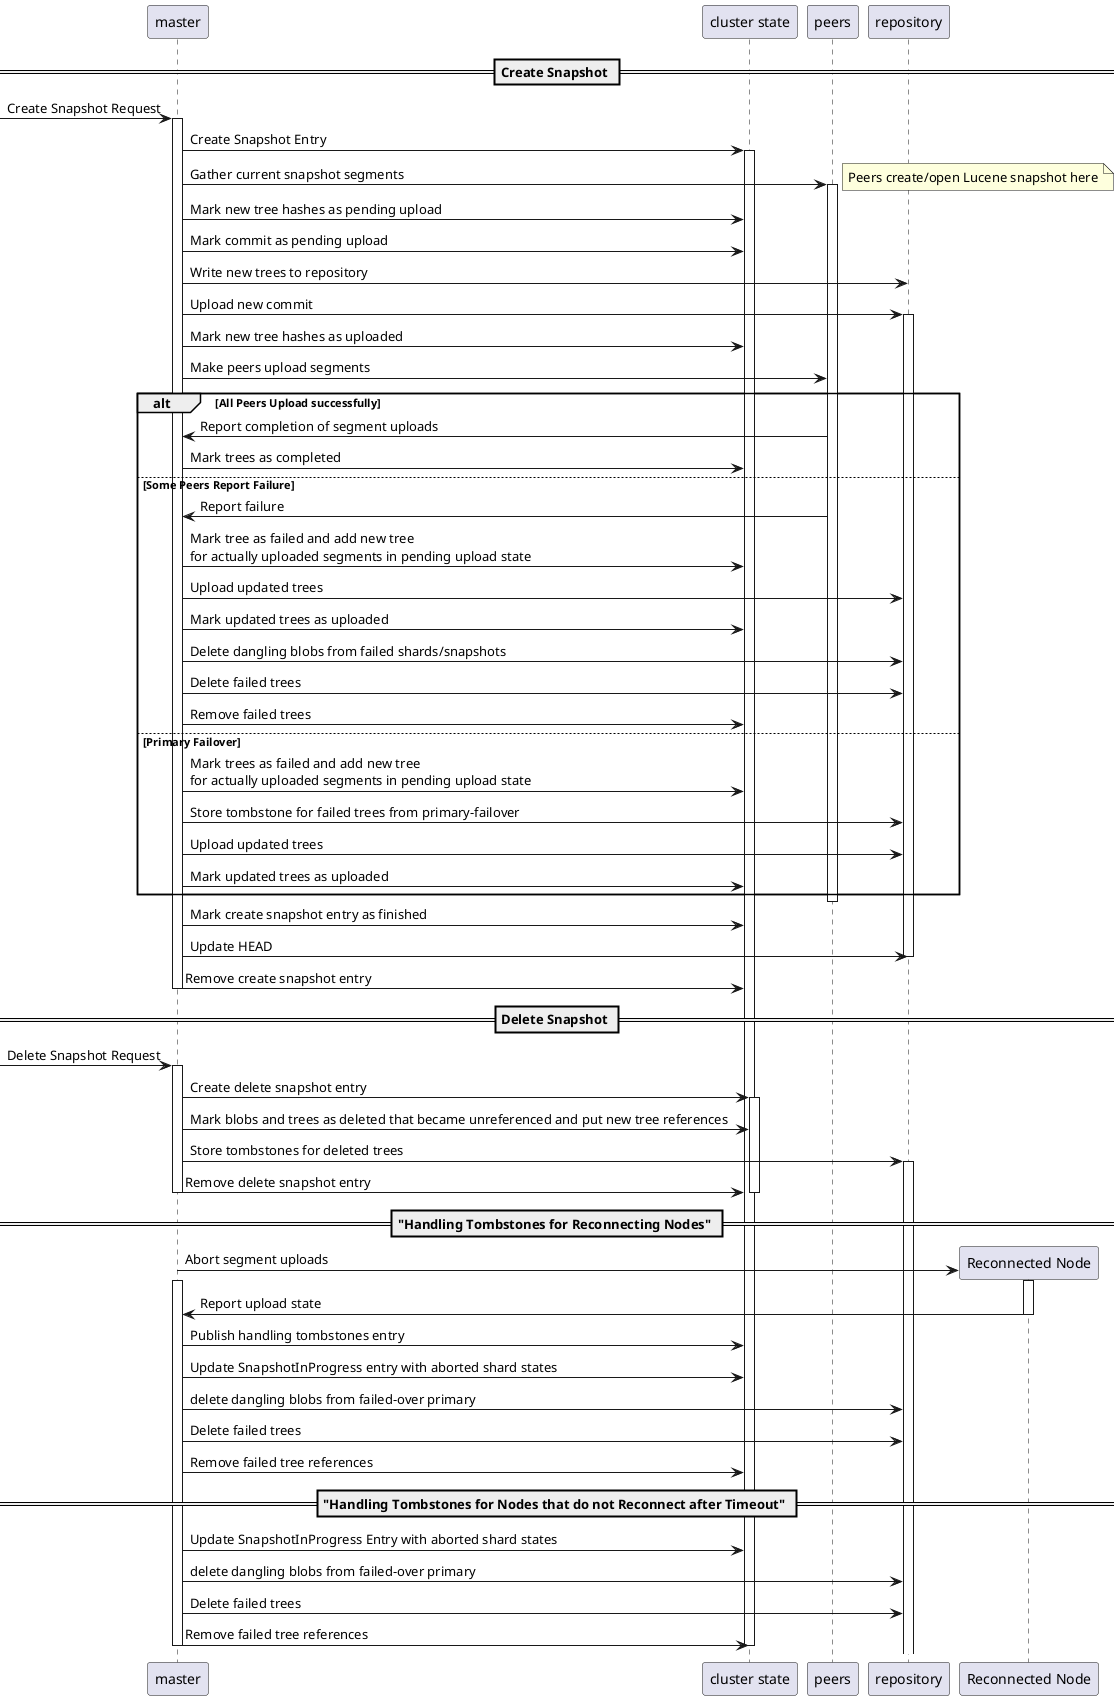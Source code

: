@startuml
== Create Snapshot ==
[-> master: Create Snapshot Request
activate master
master -> "cluster state": Create Snapshot Entry
activate "cluster state"
master -> peers: Gather current snapshot segments
activate peers
note right: Peers create/open Lucene snapshot here
master -> "cluster state": Mark new tree hashes as pending upload
master -> "cluster state": Mark commit as pending upload
master -> repository: Write new trees to repository
master -> repository: Upload new commit
activate repository
master -> "cluster state": Mark new tree hashes as uploaded
master -> peers: Make peers upload segments
alt All Peers Upload successfully
    master <- peers: Report completion of segment uploads
    master -> "cluster state": Mark trees as completed
else Some Peers Report Failure
    master <- peers: Report failure
    master -> "cluster state": Mark tree as failed and add new tree\nfor actually uploaded segments in pending upload state
    master -> repository: Upload updated trees
    master -> "cluster state": Mark updated trees as uploaded
    master -> repository: Delete dangling blobs from failed shards/snapshots
    master -> repository: Delete failed trees
    master -> "cluster state": Remove failed trees
else Primary Failover
    master -> "cluster state": Mark trees as failed and add new tree\nfor actually uploaded segments in pending upload state
    master -> repository: Store tombstone for failed trees from primary-failover
    master -> repository: Upload updated trees
    master -> "cluster state": Mark updated trees as uploaded
end
deactivate peers
master -> "cluster state": Mark create snapshot entry as finished
master -> repository: Update HEAD
deactivate repository
master -> "cluster state": Remove create snapshot entry

deactivate master

== Delete Snapshot ==
[-> master: Delete Snapshot Request
activate master
master -> "cluster state": Create delete snapshot entry
activate "cluster state"
master -> "cluster state": Mark blobs and trees as deleted that became unreferenced and put new tree references
master -> "repository": Store tombstones for deleted trees
activate repository

master -> "cluster state": Remove delete snapshot entry
deactivate master
deactivate "cluster state"
== "Handling Tombstones for Reconnecting Nodes" ==
master -> "Reconnected Node" **: Abort segment uploads
activate master
activate "Reconnected Node"
master <- "Reconnected Node" --: Report upload state
master -> "cluster state": Publish handling tombstones entry
master -> "cluster state": Update SnapshotInProgress entry with aborted shard states
master -> repository: delete dangling blobs from failed-over primary
master -> repository: Delete failed trees
master -> "cluster state": Remove failed tree references

== "Handling Tombstones for Nodes that do not Reconnect after Timeout" ==

master -> "cluster state": Update SnapshotInProgress Entry with aborted shard states
master -> repository: delete dangling blobs from failed-over primary
master -> repository: Delete failed trees
master -> "cluster state": Remove failed tree references
deactivate master
deactivate "cluster state"
@enduml